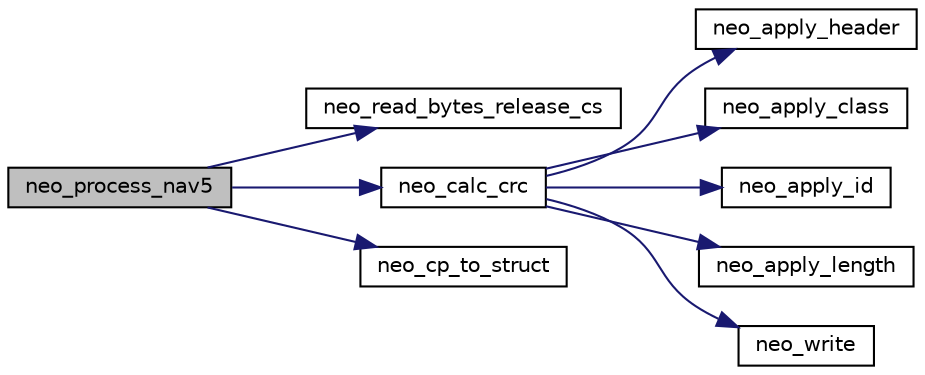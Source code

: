 digraph "neo_process_nav5"
{
  edge [fontname="Helvetica",fontsize="10",labelfontname="Helvetica",labelfontsize="10"];
  node [fontname="Helvetica",fontsize="10",shape=record];
  rankdir="LR";
  Node1 [label="neo_process_nav5",height=0.2,width=0.4,color="black", fillcolor="grey75", style="filled", fontcolor="black"];
  Node1 -> Node2 [color="midnightblue",fontsize="10",style="solid",fontname="Helvetica"];
  Node2 [label="neo_read_bytes_release_cs",height=0.2,width=0.4,color="black", fillcolor="white", style="filled",URL="$group___n_e_o-_m8.html#ga52c2c574c486dc22192a81fa0511c0f6"];
  Node1 -> Node3 [color="midnightblue",fontsize="10",style="solid",fontname="Helvetica"];
  Node3 [label="neo_calc_crc",height=0.2,width=0.4,color="black", fillcolor="white", style="filled",URL="$group___n_e_o-_m8.html#ga07fa3d6c5e9ff5a076ae6a582d5094ca"];
  Node3 -> Node4 [color="midnightblue",fontsize="10",style="solid",fontname="Helvetica"];
  Node4 [label="neo_apply_header",height=0.2,width=0.4,color="black", fillcolor="white", style="filled",URL="$group___n_e_o-_m8.html#ga6925d8844a50b2f5fb050678d8221bd9",tooltip="Low-level packet forming API, header loading. "];
  Node3 -> Node5 [color="midnightblue",fontsize="10",style="solid",fontname="Helvetica"];
  Node5 [label="neo_apply_class",height=0.2,width=0.4,color="black", fillcolor="white", style="filled",URL="$group___n_e_o-_m8.html#ga8fd7a663cae8ffac9d94e62ec4c1f086",tooltip="Low-level packet forming API, class loading. "];
  Node3 -> Node6 [color="midnightblue",fontsize="10",style="solid",fontname="Helvetica"];
  Node6 [label="neo_apply_id",height=0.2,width=0.4,color="black", fillcolor="white", style="filled",URL="$group___n_e_o-_m8.html#gaee8e26c15d0d16b08c337fb24a8a315b",tooltip="Low-level packet forming API, ID loading. "];
  Node3 -> Node7 [color="midnightblue",fontsize="10",style="solid",fontname="Helvetica"];
  Node7 [label="neo_apply_length",height=0.2,width=0.4,color="black", fillcolor="white", style="filled",URL="$group___n_e_o-_m8.html#ga298ba864057ae52e5ce479738f4f8da7",tooltip="Low-level packet forming API, length loading, little-endian. "];
  Node3 -> Node8 [color="midnightblue",fontsize="10",style="solid",fontname="Helvetica"];
  Node8 [label="neo_write",height=0.2,width=0.4,color="black", fillcolor="white", style="filled",URL="$group___n_e_o-_m8.html#gac8a5523a1cd9ad31d85fbf284221f3eb"];
  Node1 -> Node9 [color="midnightblue",fontsize="10",style="solid",fontname="Helvetica"];
  Node9 [label="neo_cp_to_struct",height=0.2,width=0.4,color="black", fillcolor="white", style="filled",URL="$group___n_e_o-_m8.html#gafbf792d5e99d6c48c805bb68c2a860df",tooltip="Copy data from recieved message to struct. "];
}
